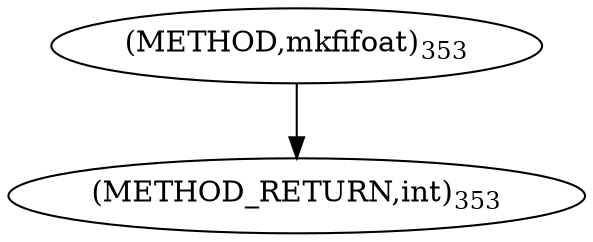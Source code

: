 digraph "mkfifoat" {  
"33497" [label = <(METHOD,mkfifoat)<SUB>353</SUB>> ]
"33501" [label = <(METHOD_RETURN,int)<SUB>353</SUB>> ]
  "33497" -> "33501" 
}

